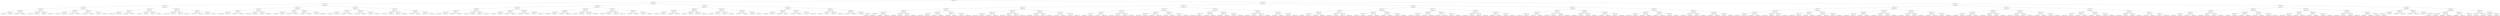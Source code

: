 digraph G{
409049242 [label="Node{data=[2887, 2887]}"]
409049242 -> 1966729765
1966729765 [label="Node{data=[2315, 2315]}"]
1966729765 -> 1738965303
1738965303 [label="Node{data=[2171, 2171]}"]
1738965303 -> 962756038
962756038 [label="Node{data=[1733, 1733]}"]
962756038 -> 760452920
760452920 [label="Node{data=[1526, 1526]}"]
760452920 -> 385951861
385951861 [label="Node{data=[1501, 1501]}"]
385951861 -> 1157475483
1157475483 [label="Node{data=[1456, 1456]}"]
1157475483 -> 1851487631
1851487631 [label="Node{data=[1358, 1358]}"]
1851487631 -> 1602278699
1602278699 [label="Node{data=[1187, 1187]}"]
1851487631 -> 1096551470
1096551470 [label="Node{data=[1388, 1388]}"]
1157475483 -> 1760356842
1760356842 [label="Node{data=[1499, 1499]}"]
1760356842 -> 1563303541
1563303541 [label="Node{data=[1460, 1460]}"]
1760356842 -> 81703286
81703286 [label="Node{data=[1500, 1500]}"]
385951861 -> 625139903
625139903 [label="Node{data=[1522, 1522]}"]
625139903 -> 720305732
720305732 [label="Node{data=[1503, 1503]}"]
720305732 -> 119443674
119443674 [label="Node{data=[1502, 1502]}"]
720305732 -> 1983562830
1983562830 [label="Node{data=[1521, 1521]}"]
625139903 -> 1146066222
1146066222 [label="Node{data=[1524, 1524]}"]
1146066222 -> 420372285
420372285 [label="Node{data=[1523, 1523]}"]
1146066222 -> 1785037958
1785037958 [label="Node{data=[1525, 1525]}"]
760452920 -> 1256011056
1256011056 [label="Node{data=[1725, 1725]}"]
1256011056 -> 1912815520
1912815520 [label="Node{data=[1530, 1530]}"]
1912815520 -> 429879658
429879658 [label="Node{data=[1528, 1528]}"]
429879658 -> 1595443051
1595443051 [label="Node{data=[1527, 1527]}"]
429879658 -> 2093964557
2093964557 [label="Node{data=[1529, 1529]}"]
1912815520 -> 391811851
391811851 [label="Node{data=[1532, 1532]}"]
391811851 -> 1974248619
1974248619 [label="Node{data=[1531, 1531]}"]
391811851 -> 1855211178
1855211178 [label="Node{data=[1579, 1579]}"]
1256011056 -> 1756711232
1756711232 [label="Node{data=[1729, 1729]}"]
1756711232 -> 733240726
733240726 [label="Node{data=[1727, 1727]}"]
733240726 -> 1001205175
1001205175 [label="Node{data=[1726, 1726]}"]
733240726 -> 2000719230
2000719230 [label="Node{data=[1728, 1728]}"]
1756711232 -> 905782687
905782687 [label="Node{data=[1731, 1731]}"]
905782687 -> 1009550939
1009550939 [label="Node{data=[1730, 1730]}"]
905782687 -> 1849611516
1849611516 [label="Node{data=[1732, 1732]}"]
962756038 -> 501653304
501653304 [label="Node{data=[1778, 1778]}"]
501653304 -> 1097568454
1097568454 [label="Node{data=[1741, 1741]}"]
1097568454 -> 422435054
422435054 [label="Node{data=[1737, 1737]}"]
422435054 -> 28079619
28079619 [label="Node{data=[1735, 1735]}"]
28079619 -> 681195089
681195089 [label="Node{data=[1734, 1734]}"]
28079619 -> 896171556
896171556 [label="Node{data=[1736, 1736]}"]
422435054 -> 1123498703
1123498703 [label="Node{data=[1739, 1739]}"]
1123498703 -> 545865980
545865980 [label="Node{data=[1738, 1738]}"]
1123498703 -> 1498993154
1498993154 [label="Node{data=[1740, 1740]}"]
1097568454 -> 1067781203
1067781203 [label="Node{data=[1774, 1774]}"]
1067781203 -> 1149204522
1149204522 [label="Node{data=[1772, 1772]}"]
1149204522 -> 781934329
781934329 [label="Node{data=[1771, 1771]}"]
1149204522 -> 827085290
827085290 [label="Node{data=[1773, 1773]}"]
1067781203 -> 639370244
639370244 [label="Node{data=[1776, 1776]}"]
639370244 -> 421365445
421365445 [label="Node{data=[1775, 1775]}"]
639370244 -> 1837465481
1837465481 [label="Node{data=[1777, 1777]}"]
501653304 -> 1041604818
1041604818 [label="Node{data=[1786, 1786]}"]
1041604818 -> 2020585264
2020585264 [label="Node{data=[1782, 1782]}"]
2020585264 -> 229717334
229717334 [label="Node{data=[1780, 1780]}"]
229717334 -> 1259240030
1259240030 [label="Node{data=[1779, 1779]}"]
229717334 -> 1477329117
1477329117 [label="Node{data=[1781, 1781]}"]
2020585264 -> 1570595523
1570595523 [label="Node{data=[1784, 1784]}"]
1570595523 -> 1493366691
1493366691 [label="Node{data=[1783, 1783]}"]
1570595523 -> 1634122327
1634122327 [label="Node{data=[1785, 1785]}"]
1041604818 -> 1271141902
1271141902 [label="Node{data=[2072, 2072]}"]
1271141902 -> 2113535695
2113535695 [label="Node{data=[1836, 1836]}"]
2113535695 -> 864592188
864592188 [label="Node{data=[1821, 1821]}"]
2113535695 -> 1734869272
1734869272 [label="Node{data=[2069, 2069]}"]
1271141902 -> 217517981
217517981 [label="Node{data=[2103, 2103]}"]
217517981 -> 1045071690
1045071690 [label="Node{data=[2085, 2085]}"]
217517981 -> 1211977982
1211977982 [label="Node{data=[2137, 2137]}"]
1738965303 -> 1878718496
1878718496 [label="Node{data=[2203, 2203]}"]
1878718496 -> 1539672485
1539672485 [label="Node{data=[2187, 2187]}"]
1539672485 -> 828319040
828319040 [label="Node{data=[2179, 2179]}"]
828319040 -> 323430709
323430709 [label="Node{data=[2175, 2175]}"]
323430709 -> 725936261
725936261 [label="Node{data=[2173, 2173]}"]
725936261 -> 1555809513
1555809513 [label="Node{data=[2172, 2172]}"]
725936261 -> 344366875
344366875 [label="Node{data=[2174, 2174]}"]
323430709 -> 1050808895
1050808895 [label="Node{data=[2177, 2177]}"]
1050808895 -> 850318766
850318766 [label="Node{data=[2176, 2176]}"]
1050808895 -> 816890782
816890782 [label="Node{data=[2178, 2178]}"]
828319040 -> 284093652
284093652 [label="Node{data=[2183, 2183]}"]
284093652 -> 1056122652
1056122652 [label="Node{data=[2181, 2181]}"]
1056122652 -> 2058655433
2058655433 [label="Node{data=[2180, 2180]}"]
1056122652 -> 1278088754
1278088754 [label="Node{data=[2182, 2182]}"]
284093652 -> 725732143
725732143 [label="Node{data=[2185, 2185]}"]
725732143 -> 212714140
212714140 [label="Node{data=[2184, 2184]}"]
725732143 -> 1391533854
1391533854 [label="Node{data=[2186, 2186]}"]
1539672485 -> 1859259636
1859259636 [label="Node{data=[2195, 2195]}"]
1859259636 -> 1274002098
1274002098 [label="Node{data=[2191, 2191]}"]
1274002098 -> 691288177
691288177 [label="Node{data=[2189, 2189]}"]
691288177 -> 1944570790
1944570790 [label="Node{data=[2188, 2188]}"]
691288177 -> 221043842
221043842 [label="Node{data=[2190, 2190]}"]
1274002098 -> 1000394175
1000394175 [label="Node{data=[2193, 2193]}"]
1000394175 -> 861904138
861904138 [label="Node{data=[2192, 2192]}"]
1000394175 -> 2124991036
2124991036 [label="Node{data=[2194, 2194]}"]
1859259636 -> 353096103
353096103 [label="Node{data=[2199, 2199]}"]
353096103 -> 679164812
679164812 [label="Node{data=[2197, 2197]}"]
679164812 -> 1736655940
1736655940 [label="Node{data=[2196, 2196]}"]
679164812 -> 1606589346
1606589346 [label="Node{data=[2198, 2198]}"]
353096103 -> 344977172
344977172 [label="Node{data=[2201, 2201]}"]
344977172 -> 1708724562
1708724562 [label="Node{data=[2200, 2200]}"]
344977172 -> 403032265
403032265 [label="Node{data=[2202, 2202]}"]
1878718496 -> 1406226400
1406226400 [label="Node{data=[2273, 2273]}"]
1406226400 -> 944635329
944635329 [label="Node{data=[2211, 2211]}"]
944635329 -> 355674139
355674139 [label="Node{data=[2207, 2207]}"]
355674139 -> 600238580
600238580 [label="Node{data=[2205, 2205]}"]
600238580 -> 2058427427
2058427427 [label="Node{data=[2204, 2204]}"]
600238580 -> 759514433
759514433 [label="Node{data=[2206, 2206]}"]
355674139 -> 565887746
565887746 [label="Node{data=[2209, 2209]}"]
565887746 -> 900142984
900142984 [label="Node{data=[2208, 2208]}"]
565887746 -> 1191527707
1191527707 [label="Node{data=[2210, 2210]}"]
944635329 -> 1080918007
1080918007 [label="Node{data=[2215, 2215]}"]
1080918007 -> 934811179
934811179 [label="Node{data=[2213, 2213]}"]
934811179 -> 984501251
984501251 [label="Node{data=[2212, 2212]}"]
934811179 -> 1466887120
1466887120 [label="Node{data=[2214, 2214]}"]
1080918007 -> 2086122509
2086122509 [label="Node{data=[2271, 2271]}"]
2086122509 -> 187296994
187296994 [label="Node{data=[2216, 2216]}"]
2086122509 -> 1127180240
1127180240 [label="Node{data=[2272, 2272]}"]
1406226400 -> 1665086478
1665086478 [label="Node{data=[2281, 2281]}"]
1665086478 -> 579408824
579408824 [label="Node{data=[2277, 2277]}"]
579408824 -> 1711515127
1711515127 [label="Node{data=[2275, 2275]}"]
1711515127 -> 1579831040
1579831040 [label="Node{data=[2274, 2274]}"]
1711515127 -> 1143967631
1143967631 [label="Node{data=[2276, 2276]}"]
579408824 -> 777076833
777076833 [label="Node{data=[2279, 2279]}"]
777076833 -> 1434874945
1434874945 [label="Node{data=[2278, 2278]}"]
777076833 -> 1498969022
1498969022 [label="Node{data=[2280, 2280]}"]
1665086478 -> 1630788845
1630788845 [label="Node{data=[2285, 2285]}"]
1630788845 -> 1170590434
1170590434 [label="Node{data=[2283, 2283]}"]
1170590434 -> 587696743
587696743 [label="Node{data=[2282, 2282]}"]
1170590434 -> 962119738
962119738 [label="Node{data=[2284, 2284]}"]
1630788845 -> 1181990728
1181990728 [label="Node{data=[2313, 2313]}"]
1181990728 -> 755695550
755695550 [label="Node{data=[2312, 2312]}"]
1181990728 -> 843123914
843123914 [label="Node{data=[2314, 2314]}"]
1966729765 -> 1294408608
1294408608 [label="Node{data=[2430, 2430]}"]
1294408608 -> 376796339
376796339 [label="Node{data=[2352, 2352]}"]
376796339 -> 1819840204
1819840204 [label="Node{data=[2336, 2336]}"]
1819840204 -> 1457907925
1457907925 [label="Node{data=[2323, 2323]}"]
1457907925 -> 602538930
602538930 [label="Node{data=[2319, 2319]}"]
602538930 -> 512174992
512174992 [label="Node{data=[2317, 2317]}"]
512174992 -> 916572258
916572258 [label="Node{data=[2316, 2316]}"]
512174992 -> 1333472547
1333472547 [label="Node{data=[2318, 2318]}"]
602538930 -> 1014972653
1014972653 [label="Node{data=[2321, 2321]}"]
1014972653 -> 461580121
461580121 [label="Node{data=[2320, 2320]}"]
1014972653 -> 593038995
593038995 [label="Node{data=[2322, 2322]}"]
1457907925 -> 903691758
903691758 [label="Node{data=[2327, 2327]}"]
903691758 -> 1944284048
1944284048 [label="Node{data=[2325, 2325]}"]
1944284048 -> 1909994330
1909994330 [label="Node{data=[2324, 2324]}"]
1944284048 -> 446600804
446600804 [label="Node{data=[2326, 2326]}"]
903691758 -> 1181809300
1181809300 [label="Node{data=[2329, 2329]}"]
1181809300 -> 782738977
782738977 [label="Node{data=[2328, 2328]}"]
1181809300 -> 517276236
517276236 [label="Node{data=[2330, 2330]}"]
1819840204 -> 1888918084
1888918084 [label="Node{data=[2344, 2344]}"]
1888918084 -> 838036120
838036120 [label="Node{data=[2340, 2340]}"]
838036120 -> 578176041
578176041 [label="Node{data=[2338, 2338]}"]
578176041 -> 336065865
336065865 [label="Node{data=[2337, 2337]}"]
578176041 -> 1351026999
1351026999 [label="Node{data=[2339, 2339]}"]
838036120 -> 2047483413
2047483413 [label="Node{data=[2342, 2342]}"]
2047483413 -> 1783454321
1783454321 [label="Node{data=[2341, 2341]}"]
2047483413 -> 1103845324
1103845324 [label="Node{data=[2343, 2343]}"]
1888918084 -> 703410291
703410291 [label="Node{data=[2348, 2348]}"]
703410291 -> 62749165
62749165 [label="Node{data=[2346, 2346]}"]
62749165 -> 61023545
61023545 [label="Node{data=[2345, 2345]}"]
62749165 -> 407726006
407726006 [label="Node{data=[2347, 2347]}"]
703410291 -> 1482928740
1482928740 [label="Node{data=[2350, 2350]}"]
1482928740 -> 813288084
813288084 [label="Node{data=[2349, 2349]}"]
1482928740 -> 719960911
719960911 [label="Node{data=[2351, 2351]}"]
376796339 -> 1500121459
1500121459 [label="Node{data=[2410, 2410]}"]
1500121459 -> 476012712
476012712 [label="Node{data=[2360, 2360]}"]
476012712 -> 1644967133
1644967133 [label="Node{data=[2356, 2356]}"]
1644967133 -> 98097168
98097168 [label="Node{data=[2354, 2354]}"]
98097168 -> 217081929
217081929 [label="Node{data=[2353, 2353]}"]
98097168 -> 1808601951
1808601951 [label="Node{data=[2355, 2355]}"]
1644967133 -> 1759799335
1759799335 [label="Node{data=[2358, 2358]}"]
1759799335 -> 725562739
725562739 [label="Node{data=[2357, 2357]}"]
1759799335 -> 604152445
604152445 [label="Node{data=[2359, 2359]}"]
476012712 -> 659950153
659950153 [label="Node{data=[2364, 2364]}"]
659950153 -> 1815669716
1815669716 [label="Node{data=[2362, 2362]}"]
1815669716 -> 1048502157
1048502157 [label="Node{data=[2361, 2361]}"]
1815669716 -> 266244981
266244981 [label="Node{data=[2363, 2363]}"]
659950153 -> 416142469
416142469 [label="Node{data=[2366, 2366]}"]
416142469 -> 855702019
855702019 [label="Node{data=[2365, 2365]}"]
416142469 -> 2076891481
2076891481 [label="Node{data=[2379, 2379]}"]
1500121459 -> 7649390
7649390 [label="Node{data=[2422, 2422]}"]
7649390 -> 1986735385
1986735385 [label="Node{data=[2418, 2418]}"]
1986735385 -> 1108283701
1108283701 [label="Node{data=[2416, 2416]}"]
1108283701 -> 1872894012
1872894012 [label="Node{data=[2415, 2415]}"]
1108283701 -> 1253075566
1253075566 [label="Node{data=[2417, 2417]}"]
1986735385 -> 1704760772
1704760772 [label="Node{data=[2420, 2420]}"]
1704760772 -> 1604368123
1604368123 [label="Node{data=[2419, 2419]}"]
1704760772 -> 549201611
549201611 [label="Node{data=[2421, 2421]}"]
7649390 -> 1763105704
1763105704 [label="Node{data=[2426, 2426]}"]
1763105704 -> 1747276283
1747276283 [label="Node{data=[2424, 2424]}"]
1747276283 -> 845686122
845686122 [label="Node{data=[2423, 2423]}"]
1747276283 -> 1931728786
1931728786 [label="Node{data=[2425, 2425]}"]
1763105704 -> 741841349
741841349 [label="Node{data=[2428, 2428]}"]
741841349 -> 1860157233
1860157233 [label="Node{data=[2427, 2427]}"]
741841349 -> 502236405
502236405 [label="Node{data=[2429, 2429]}"]
1294408608 -> 1889361821
1889361821 [label="Node{data=[2599, 2599]}"]
1889361821 -> 1626606074
1626606074 [label="Node{data=[2472, 2472]}"]
1626606074 -> 1933645026
1933645026 [label="Node{data=[2464, 2464]}"]
1933645026 -> 317255251
317255251 [label="Node{data=[2434, 2434]}"]
317255251 -> 143862308
143862308 [label="Node{data=[2432, 2432]}"]
143862308 -> 1223186709
1223186709 [label="Node{data=[2431, 2431]}"]
143862308 -> 871740142
871740142 [label="Node{data=[2433, 2433]}"]
317255251 -> 1723484341
1723484341 [label="Node{data=[2436, 2436]}"]
1723484341 -> 2003405900
2003405900 [label="Node{data=[2435, 2435]}"]
1723484341 -> 2101564229
2101564229 [label="Node{data=[2463, 2463]}"]
1933645026 -> 1665137857
1665137857 [label="Node{data=[2468, 2468]}"]
1665137857 -> 1467281395
1467281395 [label="Node{data=[2466, 2466]}"]
1467281395 -> 1816400573
1816400573 [label="Node{data=[2465, 2465]}"]
1467281395 -> 200977675
200977675 [label="Node{data=[2467, 2467]}"]
1665137857 -> 398430529
398430529 [label="Node{data=[2470, 2470]}"]
398430529 -> 1740959538
1740959538 [label="Node{data=[2469, 2469]}"]
398430529 -> 735692941
735692941 [label="Node{data=[2471, 2471]}"]
1626606074 -> 1964358152
1964358152 [label="Node{data=[2480, 2480]}"]
1964358152 -> 516622450
516622450 [label="Node{data=[2476, 2476]}"]
516622450 -> 1580648934
1580648934 [label="Node{data=[2474, 2474]}"]
1580648934 -> 1003421453
1003421453 [label="Node{data=[2473, 2473]}"]
1580648934 -> 1666434950
1666434950 [label="Node{data=[2475, 2475]}"]
516622450 -> 631102214
631102214 [label="Node{data=[2478, 2478]}"]
631102214 -> 1292656554
1292656554 [label="Node{data=[2477, 2477]}"]
631102214 -> 24569745
24569745 [label="Node{data=[2479, 2479]}"]
1964358152 -> 2095345614
2095345614 [label="Node{data=[2595, 2595]}"]
2095345614 -> 929746623
929746623 [label="Node{data=[2568, 2568]}"]
929746623 -> 406071031
406071031 [label="Node{data=[2481, 2481]}"]
929746623 -> 776470543
776470543 [label="Node{data=[2594, 2594]}"]
2095345614 -> 1905098775
1905098775 [label="Node{data=[2597, 2597]}"]
1905098775 -> 276015023
276015023 [label="Node{data=[2596, 2596]}"]
1905098775 -> 701049032
701049032 [label="Node{data=[2598, 2598]}"]
1889361821 -> 1206852998
1206852998 [label="Node{data=[2746, 2746]}"]
1206852998 -> 1518313556
1518313556 [label="Node{data=[2738, 2738]}"]
1518313556 -> 1463564907
1463564907 [label="Node{data=[2734, 2734]}"]
1463564907 -> 936630060
936630060 [label="Node{data=[2678, 2678]}"]
936630060 -> 149946237
149946237 [label="Node{data=[2663, 2663]}"]
936630060 -> 792036148
792036148 [label="Node{data=[2733, 2733]}"]
1463564907 -> 426515419
426515419 [label="Node{data=[2736, 2736]}"]
426515419 -> 816825709
816825709 [label="Node{data=[2735, 2735]}"]
426515419 -> 1204604946
1204604946 [label="Node{data=[2737, 2737]}"]
1518313556 -> 1155778556
1155778556 [label="Node{data=[2742, 2742]}"]
1155778556 -> 1026076280
1026076280 [label="Node{data=[2740, 2740]}"]
1026076280 -> 1935839261
1935839261 [label="Node{data=[2739, 2739]}"]
1026076280 -> 1385140771
1385140771 [label="Node{data=[2741, 2741]}"]
1155778556 -> 143225769
143225769 [label="Node{data=[2744, 2744]}"]
143225769 -> 1881819054
1881819054 [label="Node{data=[2743, 2743]}"]
143225769 -> 397394894
397394894 [label="Node{data=[2745, 2745]}"]
1206852998 -> 958350738
958350738 [label="Node{data=[2754, 2754]}"]
958350738 -> 2051566883
2051566883 [label="Node{data=[2750, 2750]}"]
2051566883 -> 1492992755
1492992755 [label="Node{data=[2748, 2748]}"]
1492992755 -> 832920465
832920465 [label="Node{data=[2747, 2747]}"]
1492992755 -> 1918221282
1918221282 [label="Node{data=[2749, 2749]}"]
2051566883 -> 1263399422
1263399422 [label="Node{data=[2752, 2752]}"]
1263399422 -> 2039863486
2039863486 [label="Node{data=[2751, 2751]}"]
1263399422 -> 1660382670
1660382670 [label="Node{data=[2753, 2753]}"]
958350738 -> 1025659097
1025659097 [label="Node{data=[2883, 2883]}"]
1025659097 -> 423920770
423920770 [label="Node{data=[2829, 2829]}"]
423920770 -> 1313079100
1313079100 [label="Node{data=[2799, 2799]}"]
423920770 -> 394490407
394490407 [label="Node{data=[2839, 2839]}"]
1025659097 -> 948456598
948456598 [label="Node{data=[2885, 2885]}"]
948456598 -> 97890193
97890193 [label="Node{data=[2884, 2884]}"]
948456598 -> 1413356040
1413356040 [label="Node{data=[2886, 2886]}"]
409049242 -> 1478514914
1478514914 [label="Node{data=[5100, 5100]}"]
1478514914 -> 573985676
573985676 [label="Node{data=[4298, 4298]}"]
573985676 -> 179820924
179820924 [label="Node{data=[4132, 4132]}"]
179820924 -> 779971704
779971704 [label="Node{data=[3723, 3723]}"]
779971704 -> 1950402077
1950402077 [label="Node{data=[3248, 3248]}"]
1950402077 -> 1685733674
1685733674 [label="Node{data=[2895, 2895]}"]
1685733674 -> 1353844960
1353844960 [label="Node{data=[2891, 2891]}"]
1353844960 -> 359243810
359243810 [label="Node{data=[2889, 2889]}"]
359243810 -> 1743518908
1743518908 [label="Node{data=[2888, 2888]}"]
359243810 -> 1362002554
1362002554 [label="Node{data=[2890, 2890]}"]
1353844960 -> 295400887
295400887 [label="Node{data=[2893, 2893]}"]
295400887 -> 1235988246
1235988246 [label="Node{data=[2892, 2892]}"]
295400887 -> 1897772163
1897772163 [label="Node{data=[2894, 2894]}"]
1685733674 -> 1409664392
1409664392 [label="Node{data=[2899, 2899]}"]
1409664392 -> 519644274
519644274 [label="Node{data=[2897, 2897]}"]
519644274 -> 171895716
171895716 [label="Node{data=[2896, 2896]}"]
519644274 -> 379322316
379322316 [label="Node{data=[2898, 2898]}"]
1409664392 -> 1816678674
1816678674 [label="Node{data=[2973, 2973]}"]
1816678674 -> 994386525
994386525 [label="Node{data=[2942, 2942]}"]
1816678674 -> 1188793690
1188793690 [label="Node{data=[3247, 3247]}"]
1950402077 -> 259485650
259485650 [label="Node{data=[3470, 3470]}"]
259485650 -> 555315183
555315183 [label="Node{data=[3330, 3330]}"]
555315183 -> 861726299
861726299 [label="Node{data=[3303, 3303]}"]
861726299 -> 704060471
704060471 [label="Node{data=[3281, 3281]}"]
861726299 -> 491454244
491454244 [label="Node{data=[3329, 3329]}"]
555315183 -> 2001112437
2001112437 [label="Node{data=[3332, 3332]}"]
2001112437 -> 595383288
595383288 [label="Node{data=[3331, 3331]}"]
2001112437 -> 846947588
846947588 [label="Node{data=[3360, 3360]}"]
259485650 -> 2021789616
2021789616 [label="Node{data=[3494, 3494]}"]
2021789616 -> 1005324528
1005324528 [label="Node{data=[3491, 3491]}"]
1005324528 -> 2127232870
2127232870 [label="Node{data=[3490, 3490]}"]
1005324528 -> 393279230
393279230 [label="Node{data=[3492, 3492]}"]
2021789616 -> 2145879087
2145879087 [label="Node{data=[3533, 3533]}"]
2145879087 -> 605530283
605530283 [label="Node{data=[3514, 3514]}"]
2145879087 -> 227496576
227496576 [label="Node{data=[3687, 3687]}"]
779971704 -> 500728521
500728521 [label="Node{data=[3775, 3775]}"]
500728521 -> 1583201185
1583201185 [label="Node{data=[3731, 3731]}"]
1583201185 -> 1201017393
1201017393 [label="Node{data=[3727, 3727]}"]
1201017393 -> 813318929
813318929 [label="Node{data=[3725, 3725]}"]
813318929 -> 1768767773
1768767773 [label="Node{data=[3724, 3724]}"]
813318929 -> 1516138274
1516138274 [label="Node{data=[3726, 3726]}"]
1201017393 -> 758053314
758053314 [label="Node{data=[3729, 3729]}"]
758053314 -> 1336825277
1336825277 [label="Node{data=[3728, 3728]}"]
758053314 -> 1279820028
1279820028 [label="Node{data=[3730, 3730]}"]
1583201185 -> 1707528488
1707528488 [label="Node{data=[3735, 3735]}"]
1707528488 -> 1065141435
1065141435 [label="Node{data=[3733, 3733]}"]
1065141435 -> 46296404
46296404 [label="Node{data=[3732, 3732]}"]
1065141435 -> 176505488
176505488 [label="Node{data=[3734, 3734]}"]
1707528488 -> 1494850937
1494850937 [label="Node{data=[3737, 3737]}"]
1494850937 -> 1688573
1688573 [label="Node{data=[3736, 3736]}"]
1494850937 -> 295745127
295745127 [label="Node{data=[3773, 3773]}"]
500728521 -> 823260929
823260929 [label="Node{data=[4124, 4124]}"]
823260929 -> 620119567
620119567 [label="Node{data=[3852, 3852]}"]
620119567 -> 1790869319
1790869319 [label="Node{data=[3823, 3823]}"]
1790869319 -> 2117730297
2117730297 [label="Node{data=[3799, 3799]}"]
1790869319 -> 1085187776
1085187776 [label="Node{data=[3828, 3828]}"]
620119567 -> 1451120356
1451120356 [label="Node{data=[4122, 4122]}"]
1451120356 -> 1327718187
1327718187 [label="Node{data=[4118, 4118]}"]
1451120356 -> 2119476993
2119476993 [label="Node{data=[4123, 4123]}"]
823260929 -> 1274644141
1274644141 [label="Node{data=[4128, 4128]}"]
1274644141 -> 1871978560
1871978560 [label="Node{data=[4126, 4126]}"]
1871978560 -> 974909598
974909598 [label="Node{data=[4125, 4125]}"]
1871978560 -> 1630286963
1630286963 [label="Node{data=[4127, 4127]}"]
1274644141 -> 1726421525
1726421525 [label="Node{data=[4130, 4130]}"]
1726421525 -> 683647145
683647145 [label="Node{data=[4129, 4129]}"]
1726421525 -> 1304767008
1304767008 [label="Node{data=[4131, 4131]}"]
179820924 -> 1296695367
1296695367 [label="Node{data=[4244, 4244]}"]
1296695367 -> 321096777
321096777 [label="Node{data=[4228, 4228]}"]
321096777 -> 1187830892
1187830892 [label="Node{data=[4140, 4140]}"]
1187830892 -> 574384831
574384831 [label="Node{data=[4136, 4136]}"]
574384831 -> 1063853703
1063853703 [label="Node{data=[4134, 4134]}"]
1063853703 -> 807902439
807902439 [label="Node{data=[4133, 4133]}"]
1063853703 -> 271059251
271059251 [label="Node{data=[4135, 4135]}"]
574384831 -> 1367404571
1367404571 [label="Node{data=[4138, 4138]}"]
1367404571 -> 644501898
644501898 [label="Node{data=[4137, 4137]}"]
1367404571 -> 715530500
715530500 [label="Node{data=[4139, 4139]}"]
1187830892 -> 2056766706
2056766706 [label="Node{data=[4156, 4156]}"]
2056766706 -> 742519699
742519699 [label="Node{data=[4154, 4154]}"]
742519699 -> 1481838992
1481838992 [label="Node{data=[4141, 4141]}"]
742519699 -> 1130800543
1130800543 [label="Node{data=[4155, 4155]}"]
2056766706 -> 127027541
127027541 [label="Node{data=[4226, 4226]}"]
127027541 -> 611123039
611123039 [label="Node{data=[4225, 4225]}"]
127027541 -> 1693693395
1693693395 [label="Node{data=[4227, 4227]}"]
321096777 -> 315600527
315600527 [label="Node{data=[4236, 4236]}"]
315600527 -> 125998434
125998434 [label="Node{data=[4232, 4232]}"]
125998434 -> 1146557642
1146557642 [label="Node{data=[4230, 4230]}"]
1146557642 -> 1039367358
1039367358 [label="Node{data=[4229, 4229]}"]
1146557642 -> 1378293337
1378293337 [label="Node{data=[4231, 4231]}"]
125998434 -> 1100853498
1100853498 [label="Node{data=[4234, 4234]}"]
1100853498 -> 1024466247
1024466247 [label="Node{data=[4233, 4233]}"]
1100853498 -> 463507671
463507671 [label="Node{data=[4235, 4235]}"]
315600527 -> 1902106660
1902106660 [label="Node{data=[4240, 4240]}"]
1902106660 -> 1567206549
1567206549 [label="Node{data=[4238, 4238]}"]
1567206549 -> 1622046810
1622046810 [label="Node{data=[4237, 4237]}"]
1567206549 -> 2140633776
2140633776 [label="Node{data=[4239, 4239]}"]
1902106660 -> 1887835038
1887835038 [label="Node{data=[4242, 4242]}"]
1887835038 -> 1620771871
1620771871 [label="Node{data=[4241, 4241]}"]
1887835038 -> 1944378622
1944378622 [label="Node{data=[4243, 4243]}"]
1296695367 -> 929200840
929200840 [label="Node{data=[4260, 4260]}"]
929200840 -> 2008581465
2008581465 [label="Node{data=[4252, 4252]}"]
2008581465 -> 1329323085
1329323085 [label="Node{data=[4248, 4248]}"]
1329323085 -> 451799672
451799672 [label="Node{data=[4246, 4246]}"]
451799672 -> 1048405975
1048405975 [label="Node{data=[4245, 4245]}"]
451799672 -> 232570636
232570636 [label="Node{data=[4247, 4247]}"]
1329323085 -> 471126862
471126862 [label="Node{data=[4250, 4250]}"]
471126862 -> 1776239774
1776239774 [label="Node{data=[4249, 4249]}"]
471126862 -> 1011471789
1011471789 [label="Node{data=[4251, 4251]}"]
2008581465 -> 1418017271
1418017271 [label="Node{data=[4256, 4256]}"]
1418017271 -> 1857101450
1857101450 [label="Node{data=[4254, 4254]}"]
1857101450 -> 2111392886
2111392886 [label="Node{data=[4253, 4253]}"]
1857101450 -> 265231069
265231069 [label="Node{data=[4255, 4255]}"]
1418017271 -> 1928904786
1928904786 [label="Node{data=[4258, 4258]}"]
1928904786 -> 349951433
349951433 [label="Node{data=[4257, 4257]}"]
1928904786 -> 601260504
601260504 [label="Node{data=[4259, 4259]}"]
929200840 -> 1412984461
1412984461 [label="Node{data=[4268, 4268]}"]
1412984461 -> 1626791432
1626791432 [label="Node{data=[4264, 4264]}"]
1626791432 -> 717826626
717826626 [label="Node{data=[4262, 4262]}"]
717826626 -> 1032234626
1032234626 [label="Node{data=[4261, 4261]}"]
717826626 -> 719186873
719186873 [label="Node{data=[4263, 4263]}"]
1626791432 -> 2089645684
2089645684 [label="Node{data=[4266, 4266]}"]
2089645684 -> 536205469
536205469 [label="Node{data=[4265, 4265]}"]
2089645684 -> 391106391
391106391 [label="Node{data=[4267, 4267]}"]
1412984461 -> 1376419364
1376419364 [label="Node{data=[4294, 4294]}"]
1376419364 -> 1159961799
1159961799 [label="Node{data=[4270, 4270]}"]
1159961799 -> 1948489166
1948489166 [label="Node{data=[4269, 4269]}"]
1159961799 -> 503306602
503306602 [label="Node{data=[4271, 4271]}"]
1376419364 -> 470118319
470118319 [label="Node{data=[4296, 4296]}"]
470118319 -> 1167662412
1167662412 [label="Node{data=[4295, 4295]}"]
470118319 -> 763129300
763129300 [label="Node{data=[4297, 4297]}"]
573985676 -> 1311491480
1311491480 [label="Node{data=[4416, 4416]}"]
1311491480 -> 2045031397
2045031397 [label="Node{data=[4361, 4361]}"]
2045031397 -> 1956295400
1956295400 [label="Node{data=[4314, 4314]}"]
1956295400 -> 986080098
986080098 [label="Node{data=[4306, 4306]}"]
986080098 -> 709977767
709977767 [label="Node{data=[4302, 4302]}"]
709977767 -> 1987482515
1987482515 [label="Node{data=[4300, 4300]}"]
1987482515 -> 1473933895
1473933895 [label="Node{data=[4299, 4299]}"]
1987482515 -> 1578030765
1578030765 [label="Node{data=[4301, 4301]}"]
709977767 -> 2135680917
2135680917 [label="Node{data=[4304, 4304]}"]
2135680917 -> 1038289380
1038289380 [label="Node{data=[4303, 4303]}"]
2135680917 -> 959384661
959384661 [label="Node{data=[4305, 4305]}"]
986080098 -> 297541219
297541219 [label="Node{data=[4310, 4310]}"]
297541219 -> 837497998
837497998 [label="Node{data=[4308, 4308]}"]
837497998 -> 342009726
342009726 [label="Node{data=[4307, 4307]}"]
837497998 -> 1441684483
1441684483 [label="Node{data=[4309, 4309]}"]
297541219 -> 617619419
617619419 [label="Node{data=[4312, 4312]}"]
617619419 -> 1282871435
1282871435 [label="Node{data=[4311, 4311]}"]
617619419 -> 1303316268
1303316268 [label="Node{data=[4313, 4313]}"]
1956295400 -> 1787184350
1787184350 [label="Node{data=[4353, 4353]}"]
1787184350 -> 1309450386
1309450386 [label="Node{data=[4318, 4318]}"]
1309450386 -> 982188688
982188688 [label="Node{data=[4316, 4316]}"]
982188688 -> 254338186
254338186 [label="Node{data=[4315, 4315]}"]
982188688 -> 1473306885
1473306885 [label="Node{data=[4317, 4317]}"]
1309450386 -> 2087961437
2087961437 [label="Node{data=[4351, 4351]}"]
2087961437 -> 504287681
504287681 [label="Node{data=[4319, 4319]}"]
2087961437 -> 1456110142
1456110142 [label="Node{data=[4352, 4352]}"]
1787184350 -> 105013547
105013547 [label="Node{data=[4357, 4357]}"]
105013547 -> 1690903445
1690903445 [label="Node{data=[4355, 4355]}"]
1690903445 -> 211904020
211904020 [label="Node{data=[4354, 4354]}"]
1690903445 -> 163575348
163575348 [label="Node{data=[4356, 4356]}"]
105013547 -> 484541713
484541713 [label="Node{data=[4359, 4359]}"]
484541713 -> 832166035
832166035 [label="Node{data=[4358, 4358]}"]
484541713 -> 906991986
906991986 [label="Node{data=[4360, 4360]}"]
2045031397 -> 1089984465
1089984465 [label="Node{data=[4377, 4377]}"]
1089984465 -> 1345199059
1345199059 [label="Node{data=[4369, 4369]}"]
1345199059 -> 789318661
789318661 [label="Node{data=[4365, 4365]}"]
789318661 -> 1694680223
1694680223 [label="Node{data=[4363, 4363]}"]
1694680223 -> 464899761
464899761 [label="Node{data=[4362, 4362]}"]
1694680223 -> 996523671
996523671 [label="Node{data=[4364, 4364]}"]
789318661 -> 1950806490
1950806490 [label="Node{data=[4367, 4367]}"]
1950806490 -> 127133169
127133169 [label="Node{data=[4366, 4366]}"]
1950806490 -> 853963764
853963764 [label="Node{data=[4368, 4368]}"]
1345199059 -> 610394681
610394681 [label="Node{data=[4373, 4373]}"]
610394681 -> 1743392590
1743392590 [label="Node{data=[4371, 4371]}"]
1743392590 -> 2135872047
2135872047 [label="Node{data=[4370, 4370]}"]
1743392590 -> 2117498849
2117498849 [label="Node{data=[4372, 4372]}"]
610394681 -> 1433215540
1433215540 [label="Node{data=[4375, 4375]}"]
1433215540 -> 1657456552
1657456552 [label="Node{data=[4374, 4374]}"]
1433215540 -> 1797045876
1797045876 [label="Node{data=[4376, 4376]}"]
1089984465 -> 643319177
643319177 [label="Node{data=[4385, 4385]}"]
643319177 -> 437825524
437825524 [label="Node{data=[4381, 4381]}"]
437825524 -> 786156696
786156696 [label="Node{data=[4379, 4379]}"]
786156696 -> 549070889
549070889 [label="Node{data=[4378, 4378]}"]
786156696 -> 1152013754
1152013754 [label="Node{data=[4380, 4380]}"]
437825524 -> 462566868
462566868 [label="Node{data=[4383, 4383]}"]
462566868 -> 1801291058
1801291058 [label="Node{data=[4382, 4382]}"]
462566868 -> 441914128
441914128 [label="Node{data=[4384, 4384]}"]
643319177 -> 205947493
205947493 [label="Node{data=[4412, 4412]}"]
205947493 -> 116406956
116406956 [label="Node{data=[4387, 4387]}"]
116406956 -> 16997205
16997205 [label="Node{data=[4386, 4386]}"]
116406956 -> 602806262
602806262 [label="Node{data=[4411, 4411]}"]
205947493 -> 453246020
453246020 [label="Node{data=[4414, 4414]}"]
453246020 -> 480346322
480346322 [label="Node{data=[4413, 4413]}"]
453246020 -> 132364768
132364768 [label="Node{data=[4415, 4415]}"]
1311491480 -> 1415663437
1415663437 [label="Node{data=[5000, 5000]}"]
1415663437 -> 1350854745
1350854745 [label="Node{data=[4592, 4592]}"]
1350854745 -> 1085523339
1085523339 [label="Node{data=[4424, 4424]}"]
1085523339 -> 1518688452
1518688452 [label="Node{data=[4420, 4420]}"]
1518688452 -> 71331838
71331838 [label="Node{data=[4418, 4418]}"]
71331838 -> 2004162959
2004162959 [label="Node{data=[4417, 4417]}"]
71331838 -> 691279223
691279223 [label="Node{data=[4419, 4419]}"]
1518688452 -> 1493646317
1493646317 [label="Node{data=[4422, 4422]}"]
1493646317 -> 1589608620
1589608620 [label="Node{data=[4421, 4421]}"]
1493646317 -> 31019925
31019925 [label="Node{data=[4423, 4423]}"]
1085523339 -> 139424116
139424116 [label="Node{data=[4487, 4487]}"]
139424116 -> 1752689603
1752689603 [label="Node{data=[4426, 4426]}"]
1752689603 -> 1248836737
1248836737 [label="Node{data=[4425, 4425]}"]
1752689603 -> 23141282
23141282 [label="Node{data=[4464, 4464]}"]
139424116 -> 1918246443
1918246443 [label="Node{data=[4518, 4518]}"]
1918246443 -> 631818833
631818833 [label="Node{data=[4498, 4498]}"]
1918246443 -> 311747025
311747025 [label="Node{data=[4546, 4546]}"]
1350854745 -> 463557674
463557674 [label="Node{data=[4992, 4992]}"]
463557674 -> 1506059827
1506059827 [label="Node{data=[4988, 4988]}"]
1506059827 -> 987567384
987567384 [label="Node{data=[4979, 4979]}"]
987567384 -> 267579899
267579899 [label="Node{data=[4965, 4965]}"]
987567384 -> 509867051
509867051 [label="Node{data=[4987, 4987]}"]
1506059827 -> 1659514090
1659514090 [label="Node{data=[4990, 4990]}"]
1659514090 -> 818778234
818778234 [label="Node{data=[4989, 4989]}"]
1659514090 -> 673764017
673764017 [label="Node{data=[4991, 4991]}"]
463557674 -> 694925619
694925619 [label="Node{data=[4996, 4996]}"]
694925619 -> 441802120
441802120 [label="Node{data=[4994, 4994]}"]
441802120 -> 1187467512
1187467512 [label="Node{data=[4993, 4993]}"]
441802120 -> 672444363
672444363 [label="Node{data=[4995, 4995]}"]
694925619 -> 1547844059
1547844059 [label="Node{data=[4998, 4998]}"]
1547844059 -> 1816893126
1816893126 [label="Node{data=[4997, 4997]}"]
1547844059 -> 284646183
284646183 [label="Node{data=[4999, 4999]}"]
1415663437 -> 496026629
496026629 [label="Node{data=[5062, 5062]}"]
496026629 -> 1347529357
1347529357 [label="Node{data=[5008, 5008]}"]
1347529357 -> 1612512231
1612512231 [label="Node{data=[5004, 5004]}"]
1612512231 -> 1251519136
1251519136 [label="Node{data=[5002, 5002]}"]
1251519136 -> 1370750746
1370750746 [label="Node{data=[5001, 5001]}"]
1251519136 -> 208347747
208347747 [label="Node{data=[5003, 5003]}"]
1612512231 -> 196027338
196027338 [label="Node{data=[5006, 5006]}"]
196027338 -> 82658741
82658741 [label="Node{data=[5005, 5005]}"]
196027338 -> 1256730909
1256730909 [label="Node{data=[5007, 5007]}"]
1347529357 -> 533031449
533031449 [label="Node{data=[5058, 5058]}"]
533031449 -> 1829157720
1829157720 [label="Node{data=[5056, 5056]}"]
1829157720 -> 52988832
52988832 [label="Node{data=[5009, 5009]}"]
1829157720 -> 147010049
147010049 [label="Node{data=[5057, 5057]}"]
533031449 -> 1021449378
1021449378 [label="Node{data=[5060, 5060]}"]
1021449378 -> 1692840989
1692840989 [label="Node{data=[5059, 5059]}"]
1021449378 -> 601118378
601118378 [label="Node{data=[5061, 5061]}"]
496026629 -> 840313835
840313835 [label="Node{data=[5092, 5092]}"]
840313835 -> 511536655
511536655 [label="Node{data=[5066, 5066]}"]
511536655 -> 1340766081
1340766081 [label="Node{data=[5064, 5064]}"]
1340766081 -> 1317669328
1317669328 [label="Node{data=[5063, 5063]}"]
1340766081 -> 1296050841
1296050841 [label="Node{data=[5065, 5065]}"]
511536655 -> 951597096
951597096 [label="Node{data=[5090, 5090]}"]
951597096 -> 611452609
611452609 [label="Node{data=[5067, 5067]}"]
951597096 -> 975720214
975720214 [label="Node{data=[5091, 5091]}"]
840313835 -> 1987096104
1987096104 [label="Node{data=[5096, 5096]}"]
1987096104 -> 259043766
259043766 [label="Node{data=[5094, 5094]}"]
259043766 -> 998304407
998304407 [label="Node{data=[5093, 5093]}"]
259043766 -> 1126711822
1126711822 [label="Node{data=[5095, 5095]}"]
1987096104 -> 811251117
811251117 [label="Node{data=[5098, 5098]}"]
811251117 -> 984440593
984440593 [label="Node{data=[5097, 5097]}"]
811251117 -> 105238145
105238145 [label="Node{data=[5099, 5099]}"]
1478514914 -> 134009973
134009973 [label="Node{data=[8480, 8480]}"]
134009973 -> 1651441402
1651441402 [label="Node{data=[5925, 5925]}"]
1651441402 -> 854290545
854290545 [label="Node{data=[5491, 5491]}"]
854290545 -> 443715947
443715947 [label="Node{data=[5214, 5214]}"]
443715947 -> 2077012268
2077012268 [label="Node{data=[5206, 5206]}"]
2077012268 -> 1849694593
1849694593 [label="Node{data=[5104, 5104]}"]
1849694593 -> 130127040
130127040 [label="Node{data=[5102, 5102]}"]
130127040 -> 162964634
162964634 [label="Node{data=[5101, 5101]}"]
130127040 -> 393027921
393027921 [label="Node{data=[5103, 5103]}"]
1849694593 -> 2031074860
2031074860 [label="Node{data=[5106, 5106]}"]
2031074860 -> 1919111769
1919111769 [label="Node{data=[5105, 5105]}"]
2031074860 -> 1322101499
1322101499 [label="Node{data=[5142, 5142]}"]
2077012268 -> 819232218
819232218 [label="Node{data=[5210, 5210]}"]
819232218 -> 883837746
883837746 [label="Node{data=[5208, 5208]}"]
883837746 -> 1555506788
1555506788 [label="Node{data=[5207, 5207]}"]
883837746 -> 2140067195
2140067195 [label="Node{data=[5209, 5209]}"]
819232218 -> 1822903805
1822903805 [label="Node{data=[5212, 5212]}"]
1822903805 -> 706112640
706112640 [label="Node{data=[5211, 5211]}"]
1822903805 -> 1341647776
1341647776 [label="Node{data=[5213, 5213]}"]
443715947 -> 1188809256
1188809256 [label="Node{data=[5483, 5483]}"]
1188809256 -> 273002411
273002411 [label="Node{data=[5218, 5218]}"]
273002411 -> 162444111
162444111 [label="Node{data=[5216, 5216]}"]
162444111 -> 2046092081
2046092081 [label="Node{data=[5215, 5215]}"]
162444111 -> 1642523821
1642523821 [label="Node{data=[5217, 5217]}"]
273002411 -> 1558396877
1558396877 [label="Node{data=[5418, 5418]}"]
1558396877 -> 539745237
539745237 [label="Node{data=[5414, 5414]}"]
1558396877 -> 2115525002
2115525002 [label="Node{data=[5440, 5440]}"]
1188809256 -> 676151648
676151648 [label="Node{data=[5487, 5487]}"]
676151648 -> 1838485235
1838485235 [label="Node{data=[5485, 5485]}"]
1838485235 -> 320771559
320771559 [label="Node{data=[5484, 5484]}"]
1838485235 -> 804674055
804674055 [label="Node{data=[5486, 5486]}"]
676151648 -> 1844594904
1844594904 [label="Node{data=[5489, 5489]}"]
1844594904 -> 676667651
676667651 [label="Node{data=[5488, 5488]}"]
1844594904 -> 1333995587
1333995587 [label="Node{data=[5490, 5490]}"]
854290545 -> 1387820502
1387820502 [label="Node{data=[5840, 5840]}"]
1387820502 -> 762532817
762532817 [label="Node{data=[5499, 5499]}"]
762532817 -> 741286469
741286469 [label="Node{data=[5495, 5495]}"]
741286469 -> 2050541235
2050541235 [label="Node{data=[5493, 5493]}"]
2050541235 -> 1799297767
1799297767 [label="Node{data=[5492, 5492]}"]
2050541235 -> 1558520202
1558520202 [label="Node{data=[5494, 5494]}"]
741286469 -> 151854425
151854425 [label="Node{data=[5497, 5497]}"]
151854425 -> 901537685
901537685 [label="Node{data=[5496, 5496]}"]
151854425 -> 650613735
650613735 [label="Node{data=[5498, 5498]}"]
762532817 -> 1398480836
1398480836 [label="Node{data=[5822, 5822]}"]
1398480836 -> 844969763
844969763 [label="Node{data=[5501, 5501]}"]
844969763 -> 1707771402
1707771402 [label="Node{data=[5500, 5500]}"]
844969763 -> 2131257855
2131257855 [label="Node{data=[5821, 5821]}"]
1398480836 -> 1957100773
1957100773 [label="Node{data=[5824, 5824]}"]
1957100773 -> 798570877
798570877 [label="Node{data=[5823, 5823]}"]
1957100773 -> 517079122
517079122 [label="Node{data=[5825, 5825]}"]
1387820502 -> 581555686
581555686 [label="Node{data=[5848, 5848]}"]
581555686 -> 1638614146
1638614146 [label="Node{data=[5844, 5844]}"]
1638614146 -> 127912731
127912731 [label="Node{data=[5842, 5842]}"]
127912731 -> 163679018
163679018 [label="Node{data=[5841, 5841]}"]
127912731 -> 1705736465
1705736465 [label="Node{data=[5843, 5843]}"]
1638614146 -> 1579138674
1579138674 [label="Node{data=[5846, 5846]}"]
1579138674 -> 656503225
656503225 [label="Node{data=[5845, 5845]}"]
1579138674 -> 574371500
574371500 [label="Node{data=[5847, 5847]}"]
581555686 -> 484552715
484552715 [label="Node{data=[5852, 5852]}"]
484552715 -> 1060008395
1060008395 [label="Node{data=[5850, 5850]}"]
1060008395 -> 330195758
330195758 [label="Node{data=[5849, 5849]}"]
1060008395 -> 1348779681
1348779681 [label="Node{data=[5851, 5851]}"]
484552715 -> 1091845454
1091845454 [label="Node{data=[5854, 5854]}"]
1091845454 -> 234405006
234405006 [label="Node{data=[5853, 5853]}"]
1091845454 -> 1831803148
1831803148 [label="Node{data=[5855, 5855]}"]
1651441402 -> 415970238
415970238 [label="Node{data=[7651, 7651]}"]
415970238 -> 2027258788
2027258788 [label="Node{data=[6016, 6016]}"]
2027258788 -> 805391612
805391612 [label="Node{data=[5933, 5933]}"]
805391612 -> 636736649
636736649 [label="Node{data=[5929, 5929]}"]
636736649 -> 1692681546
1692681546 [label="Node{data=[5927, 5927]}"]
1692681546 -> 813179601
813179601 [label="Node{data=[5926, 5926]}"]
1692681546 -> 170192526
170192526 [label="Node{data=[5928, 5928]}"]
636736649 -> 835200223
835200223 [label="Node{data=[5931, 5931]}"]
835200223 -> 2000742841
2000742841 [label="Node{data=[5930, 5930]}"]
835200223 -> 115290922
115290922 [label="Node{data=[5932, 5932]}"]
805391612 -> 732102113
732102113 [label="Node{data=[5955, 5955]}"]
732102113 -> 1539099286
1539099286 [label="Node{data=[5935, 5935]}"]
1539099286 -> 725745017
725745017 [label="Node{data=[5934, 5934]}"]
1539099286 -> 1425595736
1425595736 [label="Node{data=[5936, 5936]}"]
732102113 -> 1753841619
1753841619 [label="Node{data=[5981, 5981]}"]
1753841619 -> 1432154158
1432154158 [label="Node{data=[5963, 5963]}"]
1753841619 -> 1909618121
1909618121 [label="Node{data=[5994, 5994]}"]
2027258788 -> 1674732726
1674732726 [label="Node{data=[7643, 7643]}"]
1674732726 -> 1074194680
1074194680 [label="Node{data=[7639, 7639]}"]
1074194680 -> 1927920982
1927920982 [label="Node{data=[6334, 6334]}"]
1927920982 -> 284685055
284685055 [label="Node{data=[6024, 6024]}"]
1927920982 -> 1618006915
1618006915 [label="Node{data=[6347, 6347]}"]
1074194680 -> 390510173
390510173 [label="Node{data=[7641, 7641]}"]
390510173 -> 679131886
679131886 [label="Node{data=[7640, 7640]}"]
390510173 -> 129357076
129357076 [label="Node{data=[7642, 7642]}"]
1674732726 -> 1639965354
1639965354 [label="Node{data=[7647, 7647]}"]
1639965354 -> 1130972318
1130972318 [label="Node{data=[7645, 7645]}"]
1130972318 -> 1043934167
1043934167 [label="Node{data=[7644, 7644]}"]
1130972318 -> 386749553
386749553 [label="Node{data=[7646, 7646]}"]
1639965354 -> 154754696
154754696 [label="Node{data=[7649, 7649]}"]
154754696 -> 8234629
8234629 [label="Node{data=[7648, 7648]}"]
154754696 -> 2003653326
2003653326 [label="Node{data=[7650, 7650]}"]
415970238 -> 171847310
171847310 [label="Node{data=[8464, 8464]}"]
171847310 -> 1227943007
1227943007 [label="Node{data=[8035, 8035]}"]
1227943007 -> 613687922
613687922 [label="Node{data=[7933, 7933]}"]
613687922 -> 963833612
963833612 [label="Node{data=[7653, 7653]}"]
963833612 -> 1111747826
1111747826 [label="Node{data=[7652, 7652]}"]
963833612 -> 215986929
215986929 [label="Node{data=[7654, 7654]}"]
613687922 -> 157124266
157124266 [label="Node{data=[7963, 7963]}"]
157124266 -> 662241794
662241794 [label="Node{data=[7951, 7951]}"]
157124266 -> 2055233123
2055233123 [label="Node{data=[8008, 8008]}"]
1227943007 -> 188298232
188298232 [label="Node{data=[8105, 8105]}"]
188298232 -> 1857326307
1857326307 [label="Node{data=[8053, 8053]}"]
1857326307 -> 20113957
20113957 [label="Node{data=[8042, 8042]}"]
1857326307 -> 2042224422
2042224422 [label="Node{data=[8072, 8072]}"]
188298232 -> 1004377370
1004377370 [label="Node{data=[8405, 8405]}"]
1004377370 -> 1900336406
1900336406 [label="Node{data=[8137, 8137]}"]
1004377370 -> 1739684569
1739684569 [label="Node{data=[8463, 8463]}"]
171847310 -> 1355205094
1355205094 [label="Node{data=[8472, 8472]}"]
1355205094 -> 124052385
124052385 [label="Node{data=[8468, 8468]}"]
124052385 -> 1356819006
1356819006 [label="Node{data=[8466, 8466]}"]
1356819006 -> 1020573006
1020573006 [label="Node{data=[8465, 8465]}"]
1356819006 -> 1522254539
1522254539 [label="Node{data=[8467, 8467]}"]
124052385 -> 2061650902
2061650902 [label="Node{data=[8470, 8470]}"]
2061650902 -> 1372012590
1372012590 [label="Node{data=[8469, 8469]}"]
2061650902 -> 1210118557
1210118557 [label="Node{data=[8471, 8471]}"]
1355205094 -> 1284104136
1284104136 [label="Node{data=[8476, 8476]}"]
1284104136 -> 618496372
618496372 [label="Node{data=[8474, 8474]}"]
618496372 -> 1332769777
1332769777 [label="Node{data=[8473, 8473]}"]
618496372 -> 1298331
1298331 [label="Node{data=[8475, 8475]}"]
1284104136 -> 48641998
48641998 [label="Node{data=[8478, 8478]}"]
48641998 -> 1257816263
1257816263 [label="Node{data=[8477, 8477]}"]
48641998 -> 115068306
115068306 [label="Node{data=[8479, 8479]}"]
134009973 -> 413840837
413840837 [label="Node{data=[8544, 8544]}"]
413840837 -> 734112089
734112089 [label="Node{data=[8512, 8512]}"]
734112089 -> 657697310
657697310 [label="Node{data=[8496, 8496]}"]
657697310 -> 2136753207
2136753207 [label="Node{data=[8488, 8488]}"]
2136753207 -> 840286852
840286852 [label="Node{data=[8484, 8484]}"]
840286852 -> 347619070
347619070 [label="Node{data=[8482, 8482]}"]
347619070 -> 778114349
778114349 [label="Node{data=[8481, 8481]}"]
347619070 -> 855740714
855740714 [label="Node{data=[8483, 8483]}"]
840286852 -> 790393900
790393900 [label="Node{data=[8486, 8486]}"]
790393900 -> 2047275263
2047275263 [label="Node{data=[8485, 8485]}"]
790393900 -> 1558727407
1558727407 [label="Node{data=[8487, 8487]}"]
2136753207 -> 1667172505
1667172505 [label="Node{data=[8492, 8492]}"]
1667172505 -> 791588298
791588298 [label="Node{data=[8490, 8490]}"]
791588298 -> 1658991064
1658991064 [label="Node{data=[8489, 8489]}"]
791588298 -> 2084806745
2084806745 [label="Node{data=[8491, 8491]}"]
1667172505 -> 1740858504
1740858504 [label="Node{data=[8494, 8494]}"]
1740858504 -> 1029297479
1029297479 [label="Node{data=[8493, 8493]}"]
1740858504 -> 1321623493
1321623493 [label="Node{data=[8495, 8495]}"]
657697310 -> 795246380
795246380 [label="Node{data=[8504, 8504]}"]
795246380 -> 1409132908
1409132908 [label="Node{data=[8500, 8500]}"]
1409132908 -> 545107385
545107385 [label="Node{data=[8498, 8498]}"]
545107385 -> 1547302404
1547302404 [label="Node{data=[8497, 8497]}"]
545107385 -> 1077570992
1077570992 [label="Node{data=[8499, 8499]}"]
1409132908 -> 2125601298
2125601298 [label="Node{data=[8502, 8502]}"]
2125601298 -> 871325720
871325720 [label="Node{data=[8501, 8501]}"]
2125601298 -> 544553399
544553399 [label="Node{data=[8503, 8503]}"]
795246380 -> 867272676
867272676 [label="Node{data=[8508, 8508]}"]
867272676 -> 1564309770
1564309770 [label="Node{data=[8506, 8506]}"]
1564309770 -> 362429717
362429717 [label="Node{data=[8505, 8505]}"]
1564309770 -> 480970384
480970384 [label="Node{data=[8507, 8507]}"]
867272676 -> 588921926
588921926 [label="Node{data=[8510, 8510]}"]
588921926 -> 358216710
358216710 [label="Node{data=[8509, 8509]}"]
588921926 -> 1374621997
1374621997 [label="Node{data=[8511, 8511]}"]
734112089 -> 364122630
364122630 [label="Node{data=[8528, 8528]}"]
364122630 -> 1732175098
1732175098 [label="Node{data=[8520, 8520]}"]
1732175098 -> 1025365471
1025365471 [label="Node{data=[8516, 8516]}"]
1025365471 -> 349363496
349363496 [label="Node{data=[8514, 8514]}"]
349363496 -> 558094742
558094742 [label="Node{data=[8513, 8513]}"]
349363496 -> 835379312
835379312 [label="Node{data=[8515, 8515]}"]
1025365471 -> 1646950587
1646950587 [label="Node{data=[8518, 8518]}"]
1646950587 -> 1620300363
1620300363 [label="Node{data=[8517, 8517]}"]
1646950587 -> 1604528294
1604528294 [label="Node{data=[8519, 8519]}"]
1732175098 -> 957123138
957123138 [label="Node{data=[8524, 8524]}"]
957123138 -> 148030072
148030072 [label="Node{data=[8522, 8522]}"]
148030072 -> 1991067811
1991067811 [label="Node{data=[8521, 8521]}"]
148030072 -> 806205640
806205640 [label="Node{data=[8523, 8523]}"]
957123138 -> 1829665297
1829665297 [label="Node{data=[8526, 8526]}"]
1829665297 -> 1934734538
1934734538 [label="Node{data=[8525, 8525]}"]
1829665297 -> 1873089107
1873089107 [label="Node{data=[8527, 8527]}"]
364122630 -> 842218647
842218647 [label="Node{data=[8536, 8536]}"]
842218647 -> 754124338
754124338 [label="Node{data=[8532, 8532]}"]
754124338 -> 1383727234
1383727234 [label="Node{data=[8530, 8530]}"]
1383727234 -> 361408276
361408276 [label="Node{data=[8529, 8529]}"]
1383727234 -> 1047983798
1047983798 [label="Node{data=[8531, 8531]}"]
754124338 -> 176203228
176203228 [label="Node{data=[8534, 8534]}"]
176203228 -> 150784542
150784542 [label="Node{data=[8533, 8533]}"]
176203228 -> 1208909330
1208909330 [label="Node{data=[8535, 8535]}"]
842218647 -> 1095037667
1095037667 [label="Node{data=[8540, 8540]}"]
1095037667 -> 1323630930
1323630930 [label="Node{data=[8538, 8538]}"]
1323630930 -> 547851946
547851946 [label="Node{data=[8537, 8537]}"]
1323630930 -> 459446850
459446850 [label="Node{data=[8539, 8539]}"]
1095037667 -> 2102894631
2102894631 [label="Node{data=[8542, 8542]}"]
2102894631 -> 459194702
459194702 [label="Node{data=[8541, 8541]}"]
2102894631 -> 126930513
126930513 [label="Node{data=[8543, 8543]}"]
413840837 -> 137360491
137360491 [label="Node{data=[8560, 8560]}"]
137360491 -> 1211710417
1211710417 [label="Node{data=[8552, 8552]}"]
1211710417 -> 629200681
629200681 [label="Node{data=[8548, 8548]}"]
629200681 -> 618882958
618882958 [label="Node{data=[8546, 8546]}"]
618882958 -> 1394099157
1394099157 [label="Node{data=[8545, 8545]}"]
618882958 -> 1383996884
1383996884 [label="Node{data=[8547, 8547]}"]
629200681 -> 1910808877
1910808877 [label="Node{data=[8550, 8550]}"]
1910808877 -> 1308911496
1308911496 [label="Node{data=[8549, 8549]}"]
1910808877 -> 1603502966
1603502966 [label="Node{data=[8551, 8551]}"]
1211710417 -> 2099361261
2099361261 [label="Node{data=[8556, 8556]}"]
2099361261 -> 697863853
697863853 [label="Node{data=[8554, 8554]}"]
697863853 -> 1154319409
1154319409 [label="Node{data=[8553, 8553]}"]
697863853 -> 117843949
117843949 [label="Node{data=[8555, 8555]}"]
2099361261 -> 2004378685
2004378685 [label="Node{data=[8558, 8558]}"]
2004378685 -> 452485529
452485529 [label="Node{data=[8557, 8557]}"]
2004378685 -> 851215099
851215099 [label="Node{data=[8559, 8559]}"]
137360491 -> 70509070
70509070 [label="Node{data=[8576, 8576]}"]
70509070 -> 819869497
819869497 [label="Node{data=[8568, 8568]}"]
819869497 -> 1777564690
1777564690 [label="Node{data=[8564, 8564]}"]
1777564690 -> 1057915021
1057915021 [label="Node{data=[8562, 8562]}"]
1057915021 -> 615921392
615921392 [label="Node{data=[8561, 8561]}"]
1057915021 -> 1703983776
1703983776 [label="Node{data=[8563, 8563]}"]
1777564690 -> 393304556
393304556 [label="Node{data=[8566, 8566]}"]
393304556 -> 1546697063
1546697063 [label="Node{data=[8565, 8565]}"]
393304556 -> 1227097511
1227097511 [label="Node{data=[8567, 8567]}"]
819869497 -> 687993753
687993753 [label="Node{data=[8572, 8572]}"]
687993753 -> 874672492
874672492 [label="Node{data=[8570, 8570]}"]
874672492 -> 1828723982
1828723982 [label="Node{data=[8569, 8569]}"]
874672492 -> 73409588
73409588 [label="Node{data=[8571, 8571]}"]
687993753 -> 584811034
584811034 [label="Node{data=[8574, 8574]}"]
584811034 -> 97861180
97861180 [label="Node{data=[8573, 8573]}"]
584811034 -> 1750117349
1750117349 [label="Node{data=[8575, 8575]}"]
70509070 -> 1830056799
1830056799 [label="Node{data=[8580, 8580]}"]
1830056799 -> 320993205
320993205 [label="Node{data=[8578, 8578]}"]
320993205 -> 1059655475
1059655475 [label="Node{data=[8577, 8577]}"]
320993205 -> 1380680880
1380680880 [label="Node{data=[8579, 8579]}"]
1830056799 -> 478907181
478907181 [label="Node{data=[8584, 8584]}"]
478907181 -> 740182
740182 [label="Node{data=[8582, 8582]}"]
740182 -> 1999408371
1999408371 [label="Node{data=[8581, 8581]}"]
740182 -> 2035083426
2035083426 [label="Node{data=[8583, 8583]}"]
478907181 -> 970905157
970905157 [label="Node{data=[8585, 8585]}"]
970905157 -> 1674935251
1674935251 [label="Node{data=[9364, 9364]}"]
}